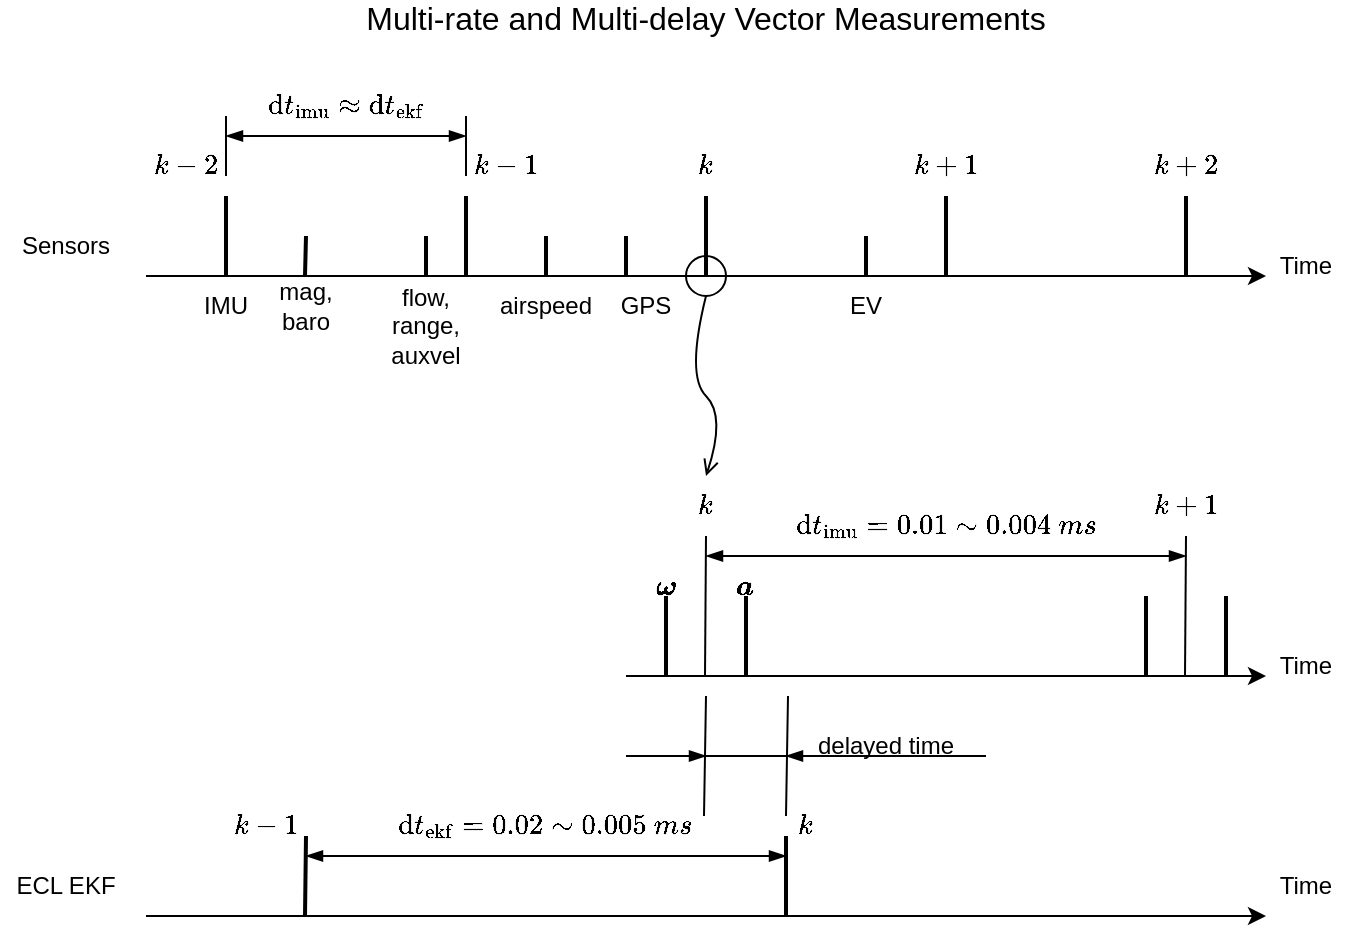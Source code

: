 <mxfile version="20.5.2" type="device"><diagram id="5WXObZgaUtpoQpEjQIJ_" name="Page-1"><mxGraphModel dx="868" dy="486" grid="1" gridSize="10" guides="1" tooltips="1" connect="1" arrows="1" fold="1" page="1" pageScale="1" pageWidth="1169" pageHeight="827" math="1" shadow="0"><root><mxCell id="0"/><mxCell id="1" parent="0"/><mxCell id="I5jMbLS_vnxiAtHW2gI7-1" value="" style="endArrow=classic;html=1;rounded=0;" parent="1" edge="1"><mxGeometry width="50" height="50" relative="1" as="geometry"><mxPoint x="120" y="320" as="sourcePoint"/><mxPoint x="680" y="320" as="targetPoint"/></mxGeometry></mxCell><mxCell id="I5jMbLS_vnxiAtHW2gI7-2" value="" style="endArrow=none;html=1;rounded=0;strokeWidth=2;" parent="1" edge="1"><mxGeometry width="50" height="50" relative="1" as="geometry"><mxPoint x="199.5" y="320" as="sourcePoint"/><mxPoint x="200" y="300" as="targetPoint"/></mxGeometry></mxCell><mxCell id="I5jMbLS_vnxiAtHW2gI7-3" value="" style="endArrow=none;html=1;rounded=0;strokeWidth=2;" parent="1" edge="1"><mxGeometry width="50" height="50" relative="1" as="geometry"><mxPoint x="160" y="320" as="sourcePoint"/><mxPoint x="160" y="280" as="targetPoint"/></mxGeometry></mxCell><mxCell id="I5jMbLS_vnxiAtHW2gI7-4" value="" style="endArrow=none;html=1;rounded=0;strokeWidth=2;" parent="1" edge="1"><mxGeometry width="50" height="50" relative="1" as="geometry"><mxPoint x="260" y="320" as="sourcePoint"/><mxPoint x="260" y="300" as="targetPoint"/></mxGeometry></mxCell><mxCell id="I5jMbLS_vnxiAtHW2gI7-5" value="" style="endArrow=none;html=1;rounded=0;strokeWidth=2;" parent="1" edge="1"><mxGeometry width="50" height="50" relative="1" as="geometry"><mxPoint x="400" y="320" as="sourcePoint"/><mxPoint x="400" y="280" as="targetPoint"/></mxGeometry></mxCell><mxCell id="I5jMbLS_vnxiAtHW2gI7-7" value="IMU" style="text;html=1;strokeColor=none;fillColor=none;align=center;verticalAlign=middle;whiteSpace=wrap;rounded=0;" parent="1" vertex="1"><mxGeometry x="130" y="320" width="60" height="30" as="geometry"/></mxCell><mxCell id="I5jMbLS_vnxiAtHW2gI7-9" value="mag,&lt;br&gt;baro" style="text;html=1;strokeColor=none;fillColor=none;align=center;verticalAlign=middle;whiteSpace=wrap;rounded=0;" parent="1" vertex="1"><mxGeometry x="170" y="320" width="60" height="30" as="geometry"/></mxCell><mxCell id="I5jMbLS_vnxiAtHW2gI7-10" value="flow, range, auxvel" style="text;html=1;strokeColor=none;fillColor=none;align=center;verticalAlign=middle;whiteSpace=wrap;rounded=0;" parent="1" vertex="1"><mxGeometry x="230" y="330" width="60" height="30" as="geometry"/></mxCell><mxCell id="I5jMbLS_vnxiAtHW2gI7-11" value="" style="endArrow=none;html=1;rounded=0;strokeWidth=2;" parent="1" edge="1"><mxGeometry width="50" height="50" relative="1" as="geometry"><mxPoint x="480" y="320" as="sourcePoint"/><mxPoint x="480" y="300" as="targetPoint"/></mxGeometry></mxCell><mxCell id="I5jMbLS_vnxiAtHW2gI7-12" value="" style="endArrow=none;html=1;rounded=0;strokeWidth=2;" parent="1" edge="1"><mxGeometry width="50" height="50" relative="1" as="geometry"><mxPoint x="520" y="320" as="sourcePoint"/><mxPoint x="520" y="280" as="targetPoint"/></mxGeometry></mxCell><mxCell id="I5jMbLS_vnxiAtHW2gI7-13" value="airspeed" style="text;html=1;strokeColor=none;fillColor=none;align=center;verticalAlign=middle;whiteSpace=wrap;rounded=0;" parent="1" vertex="1"><mxGeometry x="290" y="320" width="60" height="30" as="geometry"/></mxCell><mxCell id="I5jMbLS_vnxiAtHW2gI7-14" value="GPS" style="text;html=1;strokeColor=none;fillColor=none;align=center;verticalAlign=middle;whiteSpace=wrap;rounded=0;" parent="1" vertex="1"><mxGeometry x="340" y="320" width="60" height="30" as="geometry"/></mxCell><mxCell id="I5jMbLS_vnxiAtHW2gI7-15" value="EV" style="text;html=1;strokeColor=none;fillColor=none;align=center;verticalAlign=middle;whiteSpace=wrap;rounded=0;" parent="1" vertex="1"><mxGeometry x="450" y="320" width="60" height="30" as="geometry"/></mxCell><mxCell id="I5jMbLS_vnxiAtHW2gI7-16" value="Time" style="text;html=1;strokeColor=none;fillColor=none;align=center;verticalAlign=middle;whiteSpace=wrap;rounded=0;" parent="1" vertex="1"><mxGeometry x="670" y="300" width="60" height="30" as="geometry"/></mxCell><mxCell id="I5jMbLS_vnxiAtHW2gI7-17" value="" style="endArrow=none;html=1;rounded=0;strokeWidth=1;" parent="1" edge="1"><mxGeometry width="50" height="50" relative="1" as="geometry"><mxPoint x="160" y="270" as="sourcePoint"/><mxPoint x="160" y="240" as="targetPoint"/></mxGeometry></mxCell><mxCell id="I5jMbLS_vnxiAtHW2gI7-18" value="" style="endArrow=none;html=1;rounded=0;strokeWidth=1;" parent="1" edge="1"><mxGeometry width="50" height="50" relative="1" as="geometry"><mxPoint x="280" y="270" as="sourcePoint"/><mxPoint x="280" y="240" as="targetPoint"/></mxGeometry></mxCell><mxCell id="I5jMbLS_vnxiAtHW2gI7-23" value="" style="endArrow=blockThin;startArrow=blockThin;html=1;rounded=0;strokeWidth=1;startFill=1;endFill=1;" parent="1" edge="1"><mxGeometry width="50" height="50" relative="1" as="geometry"><mxPoint x="160" y="250" as="sourcePoint"/><mxPoint x="280" y="250" as="targetPoint"/></mxGeometry></mxCell><mxCell id="I5jMbLS_vnxiAtHW2gI7-28" value="$$\mathrm{d}t_{\mathrm{imu}}\approx\mathrm{d}t_{\mathrm{ekf}}&lt;br&gt;$$" style="text;html=1;strokeColor=none;fillColor=none;align=center;verticalAlign=middle;whiteSpace=wrap;rounded=0;" parent="1" vertex="1"><mxGeometry x="190" y="220" width="60" height="30" as="geometry"/></mxCell><mxCell id="I5jMbLS_vnxiAtHW2gI7-29" value="$$k-2$$" style="text;html=1;strokeColor=none;fillColor=none;align=center;verticalAlign=middle;whiteSpace=wrap;rounded=0;" parent="1" vertex="1"><mxGeometry x="110" y="250" width="60" height="30" as="geometry"/></mxCell><mxCell id="I5jMbLS_vnxiAtHW2gI7-30" value="$$k-1$$" style="text;html=1;strokeColor=none;fillColor=none;align=center;verticalAlign=middle;whiteSpace=wrap;rounded=0;" parent="1" vertex="1"><mxGeometry x="270" y="250" width="60" height="30" as="geometry"/></mxCell><mxCell id="I5jMbLS_vnxiAtHW2gI7-31" value="$$k$$" style="text;html=1;strokeColor=none;fillColor=none;align=center;verticalAlign=middle;whiteSpace=wrap;rounded=0;" parent="1" vertex="1"><mxGeometry x="370" y="250" width="60" height="30" as="geometry"/></mxCell><mxCell id="I5jMbLS_vnxiAtHW2gI7-32" value="$$k+1$$" style="text;html=1;strokeColor=none;fillColor=none;align=center;verticalAlign=middle;whiteSpace=wrap;rounded=0;" parent="1" vertex="1"><mxGeometry x="490" y="250" width="60" height="30" as="geometry"/></mxCell><mxCell id="I5jMbLS_vnxiAtHW2gI7-34" value="" style="endArrow=none;html=1;rounded=0;strokeWidth=2;" parent="1" edge="1"><mxGeometry width="50" height="50" relative="1" as="geometry"><mxPoint x="280" y="320" as="sourcePoint"/><mxPoint x="280" y="280" as="targetPoint"/></mxGeometry></mxCell><mxCell id="I5jMbLS_vnxiAtHW2gI7-36" value="" style="endArrow=none;html=1;rounded=0;strokeWidth=2;" parent="1" edge="1"><mxGeometry width="50" height="50" relative="1" as="geometry"><mxPoint x="320" y="320" as="sourcePoint"/><mxPoint x="320" y="300" as="targetPoint"/></mxGeometry></mxCell><mxCell id="I5jMbLS_vnxiAtHW2gI7-37" value="" style="endArrow=none;html=1;rounded=0;strokeWidth=2;" parent="1" edge="1"><mxGeometry width="50" height="50" relative="1" as="geometry"><mxPoint x="360" y="320" as="sourcePoint"/><mxPoint x="360" y="300" as="targetPoint"/></mxGeometry></mxCell><mxCell id="I5jMbLS_vnxiAtHW2gI7-38" value="" style="endArrow=none;html=1;rounded=0;strokeWidth=2;" parent="1" edge="1"><mxGeometry width="50" height="50" relative="1" as="geometry"><mxPoint x="640" y="320" as="sourcePoint"/><mxPoint x="640" y="280" as="targetPoint"/></mxGeometry></mxCell><mxCell id="I5jMbLS_vnxiAtHW2gI7-39" value="$$k+2$$" style="text;html=1;strokeColor=none;fillColor=none;align=center;verticalAlign=middle;whiteSpace=wrap;rounded=0;" parent="1" vertex="1"><mxGeometry x="610" y="250" width="60" height="30" as="geometry"/></mxCell><mxCell id="I5jMbLS_vnxiAtHW2gI7-40" value="" style="curved=1;endArrow=open;html=1;rounded=0;strokeWidth=1;entryX=0.5;entryY=0;entryDx=0;entryDy=0;endFill=0;" parent="1" target="I5jMbLS_vnxiAtHW2gI7-59" edge="1"><mxGeometry width="50" height="50" relative="1" as="geometry"><mxPoint x="400" y="330" as="sourcePoint"/><mxPoint x="400" y="430" as="targetPoint"/><Array as="points"><mxPoint x="390" y="370"/><mxPoint x="410" y="390"/></Array></mxGeometry></mxCell><mxCell id="I5jMbLS_vnxiAtHW2gI7-42" value="" style="ellipse;whiteSpace=wrap;html=1;aspect=fixed;fillColor=none;" parent="1" vertex="1"><mxGeometry x="390" y="310" width="20" height="20" as="geometry"/></mxCell><mxCell id="I5jMbLS_vnxiAtHW2gI7-51" value="" style="endArrow=classic;html=1;rounded=0;" parent="1" edge="1"><mxGeometry width="50" height="50" relative="1" as="geometry"><mxPoint x="360" y="520" as="sourcePoint"/><mxPoint x="680" y="520" as="targetPoint"/></mxGeometry></mxCell><mxCell id="I5jMbLS_vnxiAtHW2gI7-52" value="" style="endArrow=none;html=1;rounded=0;strokeWidth=2;" parent="1" edge="1"><mxGeometry width="50" height="50" relative="1" as="geometry"><mxPoint x="380" y="520" as="sourcePoint"/><mxPoint x="380" y="480" as="targetPoint"/></mxGeometry></mxCell><mxCell id="I5jMbLS_vnxiAtHW2gI7-53" value="" style="endArrow=none;html=1;rounded=0;strokeWidth=2;" parent="1" edge="1"><mxGeometry width="50" height="50" relative="1" as="geometry"><mxPoint x="420" y="520" as="sourcePoint"/><mxPoint x="420" y="480" as="targetPoint"/></mxGeometry></mxCell><mxCell id="I5jMbLS_vnxiAtHW2gI7-54" value="" style="endArrow=none;html=1;rounded=0;strokeWidth=2;" parent="1" edge="1"><mxGeometry width="50" height="50" relative="1" as="geometry"><mxPoint x="620" y="520" as="sourcePoint"/><mxPoint x="620" y="480" as="targetPoint"/></mxGeometry></mxCell><mxCell id="I5jMbLS_vnxiAtHW2gI7-55" value="" style="endArrow=none;html=1;rounded=0;strokeWidth=2;" parent="1" edge="1"><mxGeometry width="50" height="50" relative="1" as="geometry"><mxPoint x="660" y="520" as="sourcePoint"/><mxPoint x="660" y="480" as="targetPoint"/></mxGeometry></mxCell><mxCell id="I5jMbLS_vnxiAtHW2gI7-56" value="" style="endArrow=none;html=1;rounded=0;strokeWidth=1;" parent="1" edge="1"><mxGeometry width="50" height="50" relative="1" as="geometry"><mxPoint x="399.5" y="520" as="sourcePoint"/><mxPoint x="400" y="450" as="targetPoint"/></mxGeometry></mxCell><mxCell id="I5jMbLS_vnxiAtHW2gI7-57" value="" style="endArrow=none;html=1;rounded=0;strokeWidth=1;" parent="1" edge="1"><mxGeometry width="50" height="50" relative="1" as="geometry"><mxPoint x="639.5" y="520" as="sourcePoint"/><mxPoint x="640" y="450" as="targetPoint"/></mxGeometry></mxCell><mxCell id="I5jMbLS_vnxiAtHW2gI7-58" value="" style="endArrow=blockThin;startArrow=blockThin;html=1;rounded=0;strokeWidth=1;startFill=1;endFill=1;" parent="1" edge="1"><mxGeometry width="50" height="50" relative="1" as="geometry"><mxPoint x="400" y="460" as="sourcePoint"/><mxPoint x="640" y="460" as="targetPoint"/></mxGeometry></mxCell><mxCell id="I5jMbLS_vnxiAtHW2gI7-59" value="$$k$$" style="text;html=1;strokeColor=none;fillColor=none;align=center;verticalAlign=middle;whiteSpace=wrap;rounded=0;" parent="1" vertex="1"><mxGeometry x="370" y="420" width="60" height="30" as="geometry"/></mxCell><mxCell id="I5jMbLS_vnxiAtHW2gI7-60" value="$$k+1$$" style="text;html=1;strokeColor=none;fillColor=none;align=center;verticalAlign=middle;whiteSpace=wrap;rounded=0;" parent="1" vertex="1"><mxGeometry x="610" y="420" width="60" height="30" as="geometry"/></mxCell><mxCell id="I5jMbLS_vnxiAtHW2gI7-61" value="$$\boldsymbol\omega$$" style="text;html=1;strokeColor=none;fillColor=none;align=center;verticalAlign=middle;whiteSpace=wrap;rounded=0;" parent="1" vertex="1"><mxGeometry x="350" y="460" width="60" height="30" as="geometry"/></mxCell><mxCell id="I5jMbLS_vnxiAtHW2gI7-62" value="$$\boldsymbol{a}$$" style="text;html=1;strokeColor=none;fillColor=none;align=center;verticalAlign=middle;whiteSpace=wrap;rounded=0;" parent="1" vertex="1"><mxGeometry x="390" y="460" width="60" height="30" as="geometry"/></mxCell><mxCell id="I5jMbLS_vnxiAtHW2gI7-63" value="$$\mathrm{d}t_{\mathrm{imu}}=0.01\sim 0.004\ ms&lt;br&gt;$$" style="text;html=1;strokeColor=none;fillColor=none;align=center;verticalAlign=middle;whiteSpace=wrap;rounded=0;" parent="1" vertex="1"><mxGeometry x="490" y="430" width="60" height="30" as="geometry"/></mxCell><mxCell id="I5jMbLS_vnxiAtHW2gI7-64" value="Time" style="text;html=1;strokeColor=none;fillColor=none;align=center;verticalAlign=middle;whiteSpace=wrap;rounded=0;" parent="1" vertex="1"><mxGeometry x="670" y="500" width="60" height="30" as="geometry"/></mxCell><mxCell id="kdRII6LWTkYAiqVkZ2-y-1" value="" style="endArrow=classic;html=1;rounded=0;" parent="1" edge="1"><mxGeometry width="50" height="50" relative="1" as="geometry"><mxPoint x="120" y="640" as="sourcePoint"/><mxPoint x="680" y="640" as="targetPoint"/></mxGeometry></mxCell><mxCell id="kdRII6LWTkYAiqVkZ2-y-3" value="Time" style="text;html=1;strokeColor=none;fillColor=none;align=center;verticalAlign=middle;whiteSpace=wrap;rounded=0;" parent="1" vertex="1"><mxGeometry x="670" y="610" width="60" height="30" as="geometry"/></mxCell><mxCell id="kdRII6LWTkYAiqVkZ2-y-4" value="Sensors" style="text;html=1;strokeColor=none;fillColor=none;align=center;verticalAlign=middle;whiteSpace=wrap;rounded=0;" parent="1" vertex="1"><mxGeometry x="50" y="290" width="60" height="30" as="geometry"/></mxCell><mxCell id="kdRII6LWTkYAiqVkZ2-y-5" value="ECL EKF" style="text;html=1;strokeColor=none;fillColor=none;align=center;verticalAlign=middle;whiteSpace=wrap;rounded=0;" parent="1" vertex="1"><mxGeometry x="50" y="610" width="60" height="30" as="geometry"/></mxCell><mxCell id="kdRII6LWTkYAiqVkZ2-y-6" value="" style="endArrow=none;html=1;rounded=0;strokeWidth=2;" parent="1" edge="1"><mxGeometry width="50" height="50" relative="1" as="geometry"><mxPoint x="440" y="640" as="sourcePoint"/><mxPoint x="440" y="600" as="targetPoint"/></mxGeometry></mxCell><mxCell id="kdRII6LWTkYAiqVkZ2-y-7" value="" style="endArrow=none;html=1;rounded=0;strokeWidth=2;" parent="1" edge="1"><mxGeometry width="50" height="50" relative="1" as="geometry"><mxPoint x="199.5" y="640" as="sourcePoint"/><mxPoint x="200" y="600" as="targetPoint"/></mxGeometry></mxCell><mxCell id="kdRII6LWTkYAiqVkZ2-y-10" value="" style="endArrow=blockThin;startArrow=blockThin;html=1;rounded=0;strokeWidth=1;startFill=1;endFill=1;" parent="1" edge="1"><mxGeometry width="50" height="50" relative="1" as="geometry"><mxPoint x="200" y="610" as="sourcePoint"/><mxPoint x="440" y="610" as="targetPoint"/></mxGeometry></mxCell><mxCell id="kdRII6LWTkYAiqVkZ2-y-14" value="$$\mathrm{d}t_{\mathrm{ekf}}=0.02\sim 0.005\ ms&lt;br&gt;$$" style="text;html=1;strokeColor=none;fillColor=none;align=center;verticalAlign=middle;whiteSpace=wrap;rounded=0;" parent="1" vertex="1"><mxGeometry x="290" y="580" width="60" height="30" as="geometry"/></mxCell><mxCell id="kdRII6LWTkYAiqVkZ2-y-15" value="$$k$$" style="text;html=1;strokeColor=none;fillColor=none;align=center;verticalAlign=middle;whiteSpace=wrap;rounded=0;" parent="1" vertex="1"><mxGeometry x="420" y="580" width="60" height="30" as="geometry"/></mxCell><mxCell id="kdRII6LWTkYAiqVkZ2-y-16" value="$$k-1$$" style="text;html=1;strokeColor=none;fillColor=none;align=center;verticalAlign=middle;whiteSpace=wrap;rounded=0;" parent="1" vertex="1"><mxGeometry x="150" y="580" width="60" height="30" as="geometry"/></mxCell><mxCell id="kdRII6LWTkYAiqVkZ2-y-17" value="&lt;div style=&quot;margin-bottom: 2ex; font-size: medium; text-align: start;&quot; id=&quot;magicparlabel-360096&quot; class=&quot;standard&quot;&gt;Multi-rate and Multi-delay Vector Measurements&lt;/div&gt;" style="text;html=1;strokeColor=none;fillColor=none;align=center;verticalAlign=middle;whiteSpace=wrap;rounded=0;" parent="1" vertex="1"><mxGeometry x="215" y="190" width="370" height="20" as="geometry"/></mxCell><mxCell id="kdRII6LWTkYAiqVkZ2-y-18" value="" style="endArrow=none;html=1;rounded=0;strokeWidth=1;" parent="1" edge="1"><mxGeometry width="50" height="50" relative="1" as="geometry"><mxPoint x="440" y="590" as="sourcePoint"/><mxPoint x="441" y="530" as="targetPoint"/></mxGeometry></mxCell><mxCell id="kdRII6LWTkYAiqVkZ2-y-19" value="" style="endArrow=none;html=1;rounded=0;strokeWidth=1;" parent="1" edge="1"><mxGeometry width="50" height="50" relative="1" as="geometry"><mxPoint x="399" y="590" as="sourcePoint"/><mxPoint x="400" y="530" as="targetPoint"/></mxGeometry></mxCell><mxCell id="kdRII6LWTkYAiqVkZ2-y-20" value="" style="endArrow=none;html=1;rounded=0;" parent="1" edge="1"><mxGeometry width="50" height="50" relative="1" as="geometry"><mxPoint x="400" y="560" as="sourcePoint"/><mxPoint x="440" y="560" as="targetPoint"/></mxGeometry></mxCell><mxCell id="kdRII6LWTkYAiqVkZ2-y-23" value="" style="endArrow=blockThin;html=1;rounded=0;endFill=1;" parent="1" edge="1"><mxGeometry width="50" height="50" relative="1" as="geometry"><mxPoint x="360" y="560" as="sourcePoint"/><mxPoint x="400" y="560" as="targetPoint"/></mxGeometry></mxCell><mxCell id="kdRII6LWTkYAiqVkZ2-y-24" value="" style="endArrow=blockThin;html=1;rounded=0;endFill=1;" parent="1" edge="1"><mxGeometry width="50" height="50" relative="1" as="geometry"><mxPoint x="540" y="560" as="sourcePoint"/><mxPoint x="440" y="560" as="targetPoint"/></mxGeometry></mxCell><mxCell id="kdRII6LWTkYAiqVkZ2-y-25" value="delayed time" style="text;html=1;strokeColor=none;fillColor=none;align=center;verticalAlign=middle;whiteSpace=wrap;rounded=0;" parent="1" vertex="1"><mxGeometry x="450" y="540" width="80" height="30" as="geometry"/></mxCell></root></mxGraphModel></diagram></mxfile>